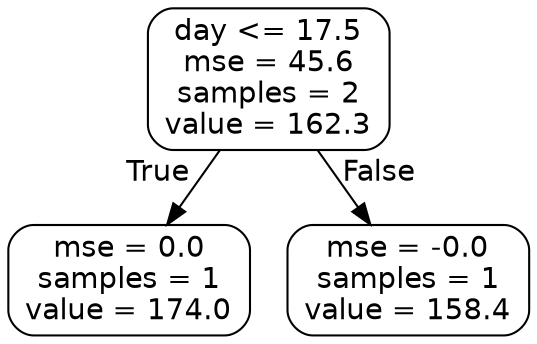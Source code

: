 digraph Tree {
node [shape=box, style="rounded", color="black", fontname=helvetica] ;
edge [fontname=helvetica] ;
0 [label="day <= 17.5\nmse = 45.6\nsamples = 2\nvalue = 162.3"] ;
1 [label="mse = 0.0\nsamples = 1\nvalue = 174.0"] ;
0 -> 1 [labeldistance=2.5, labelangle=45, headlabel="True"] ;
2 [label="mse = -0.0\nsamples = 1\nvalue = 158.4"] ;
0 -> 2 [labeldistance=2.5, labelangle=-45, headlabel="False"] ;
}